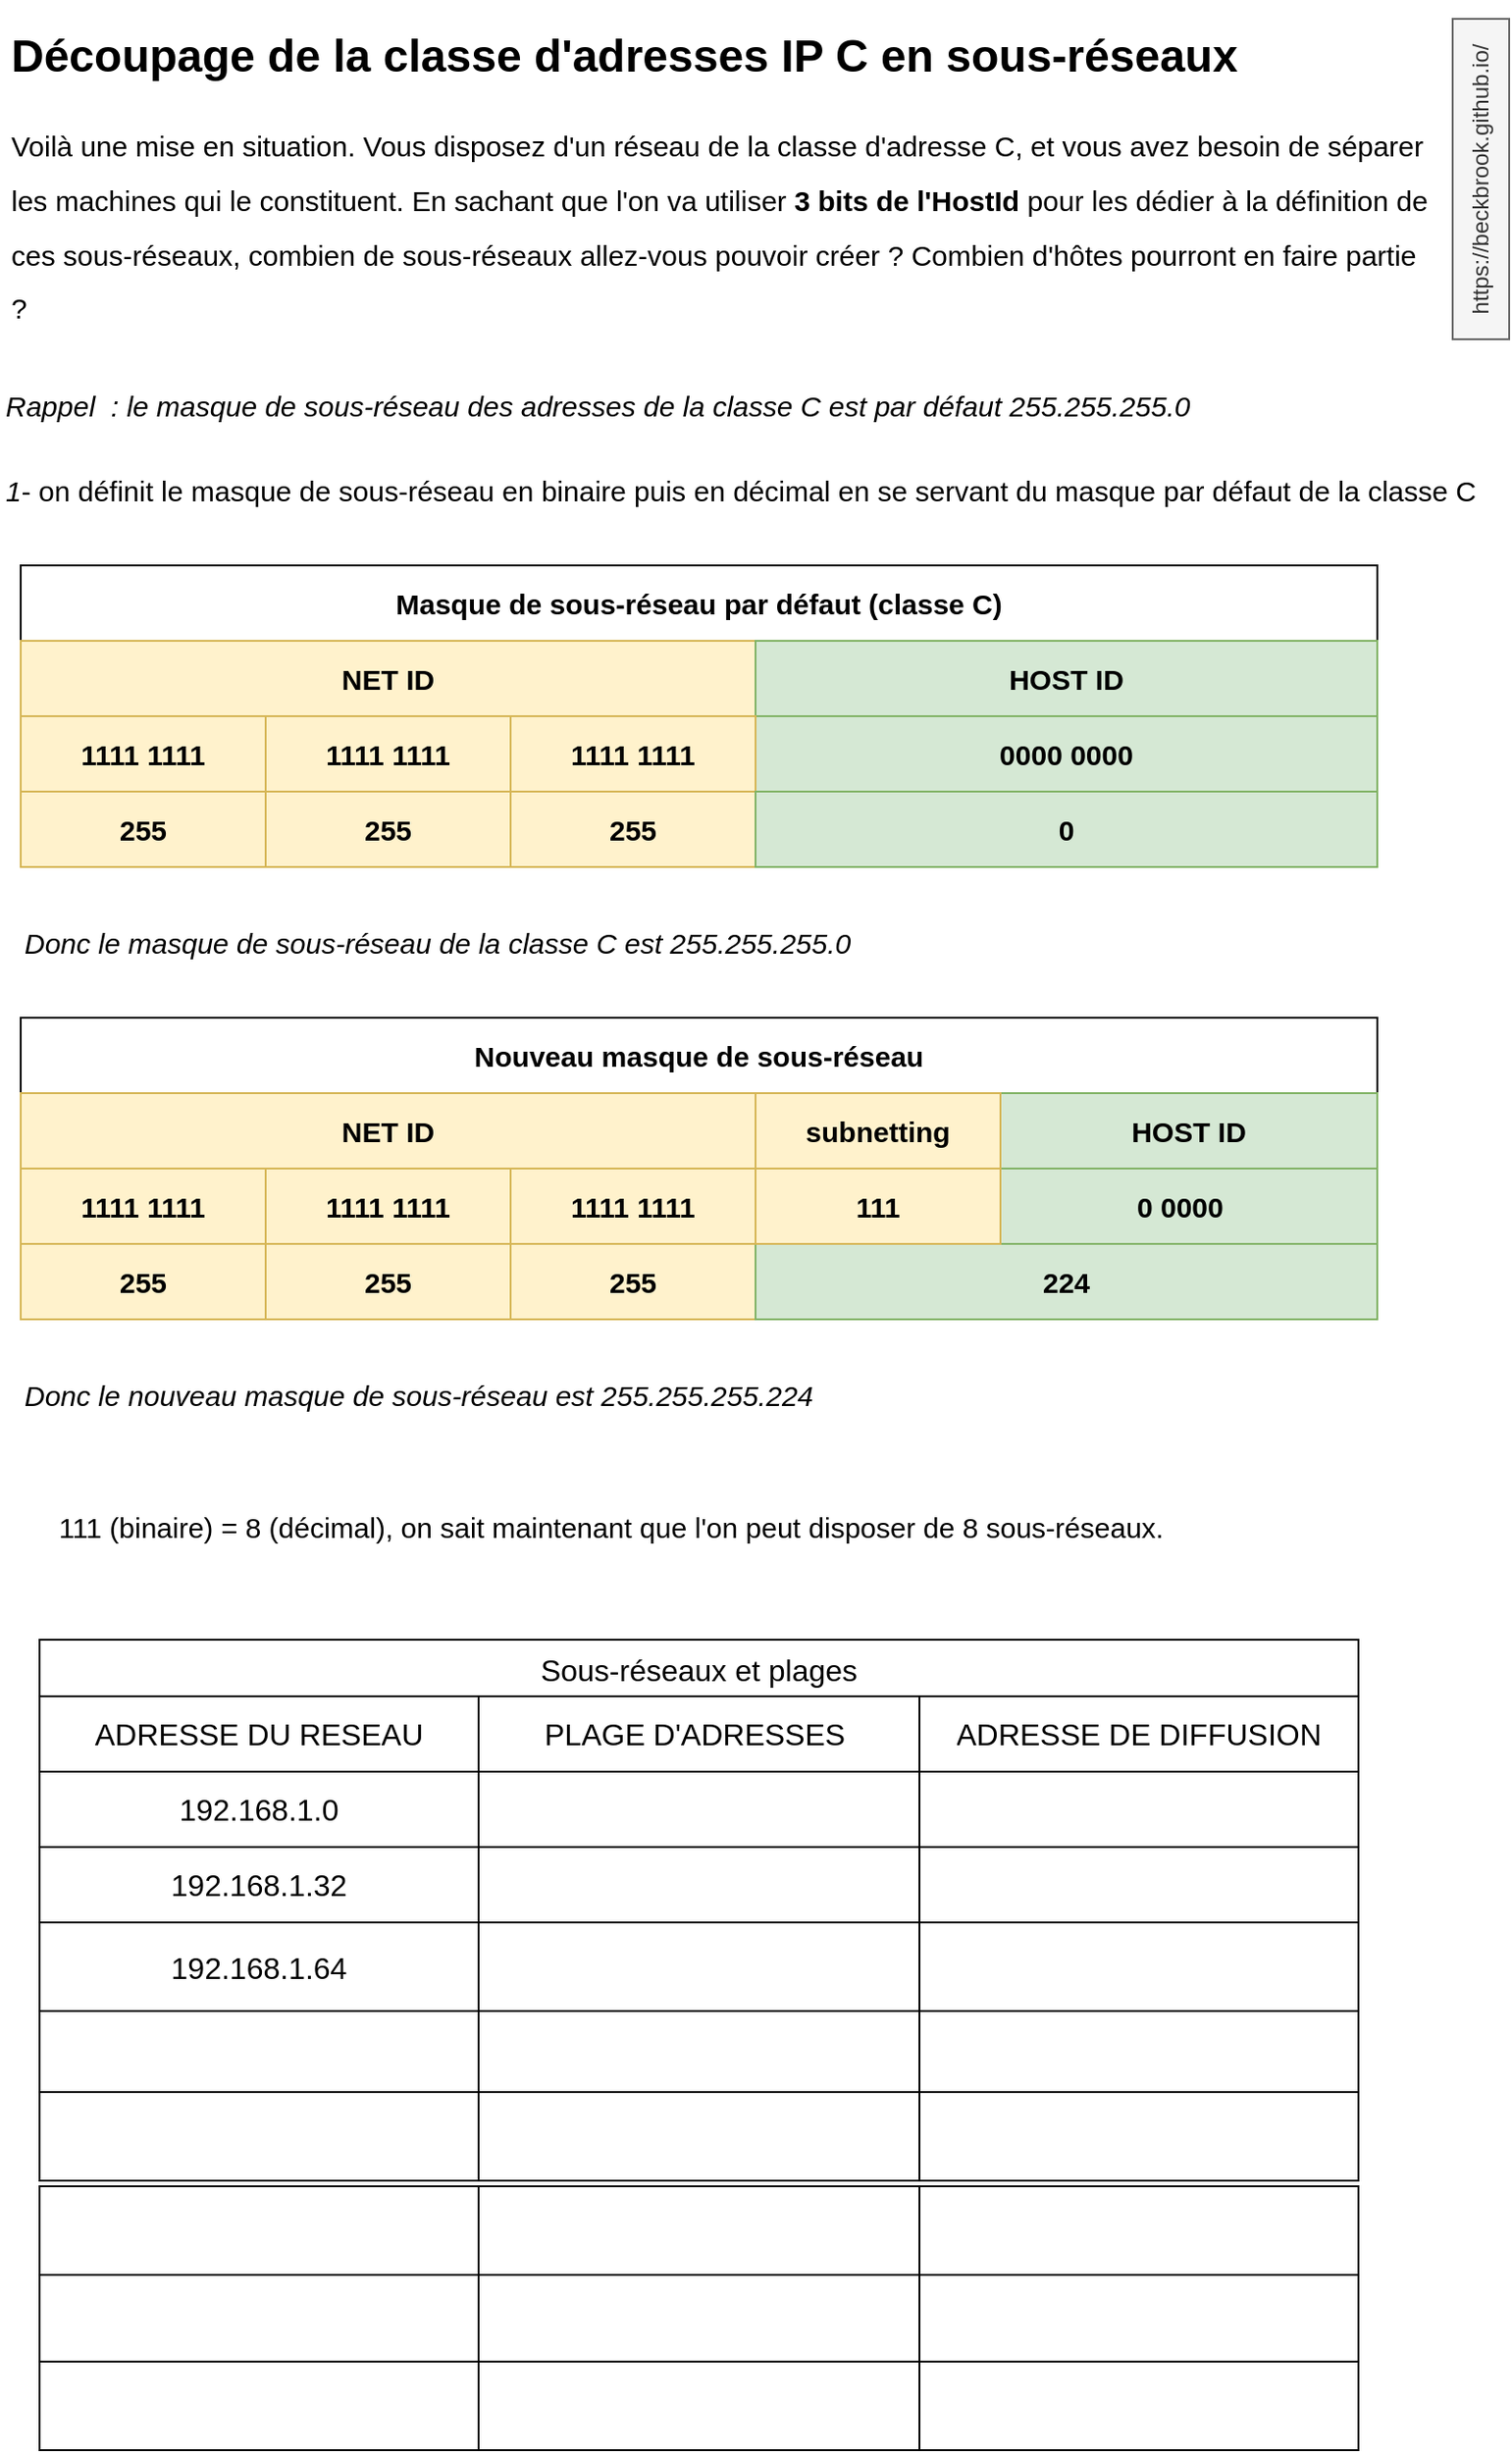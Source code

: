 <mxfile version="20.8.16" type="device"><diagram name="Page-1" id="z1PJQUIK_PUpoimXnbY0"><mxGraphModel dx="1381" dy="840" grid="1" gridSize="10" guides="1" tooltips="1" connect="1" arrows="1" fold="1" page="1" pageScale="1" pageWidth="827" pageHeight="1169" math="0" shadow="0"><root><mxCell id="0"/><mxCell id="1" parent="0"/><mxCell id="rnjeCcJ6CzmtPF7_3ov_-1" value="&lt;font style=&quot;font-size: 15px;&quot;&gt;&lt;b&gt;Masque de sous-réseau par défaut (classe C)&lt;/b&gt;&lt;/font&gt;" style="rounded=0;whiteSpace=wrap;html=1;" vertex="1" parent="1"><mxGeometry x="30" y="300" width="720" height="40" as="geometry"/></mxCell><mxCell id="rnjeCcJ6CzmtPF7_3ov_-2" value="https://beckbrook.github.io/" style="text;html=1;strokeColor=#666666;fillColor=#f5f5f5;align=center;verticalAlign=middle;whiteSpace=wrap;rounded=0;fontColor=#333333;rotation=-90;" vertex="1" parent="1"><mxGeometry x="720" y="80" width="170" height="30" as="geometry"/></mxCell><mxCell id="rnjeCcJ6CzmtPF7_3ov_-3" value="&lt;h1&gt;&lt;span style=&quot;background-color: initial;&quot;&gt;Découpage de la classe d'adresses IP C en sous-réseaux&amp;nbsp;&lt;/span&gt;&lt;/h1&gt;&lt;h1&gt;&lt;font style=&quot;font-size: 15px;&quot;&gt;&lt;span style=&quot;font-weight: 400;&quot;&gt;Voilà une mise en situation. Vous disposez d'un réseau de la classe d'adresse C, et vous avez besoin de séparer les machines qui le constituent. En sachant que l'on va utiliser&amp;nbsp;&lt;/span&gt;3 bits de l'HostId&lt;span style=&quot;font-weight: 400;&quot;&gt; pour les dédier à la définition de ces sous-réseaux, combien de sous-réseaux allez-vous pouvoir créer ? Combien d'hôtes pourront en faire partie ?&amp;nbsp;&lt;/span&gt;&lt;/font&gt;&lt;/h1&gt;" style="text;html=1;strokeColor=none;fillColor=none;spacing=5;spacingTop=-20;whiteSpace=wrap;overflow=hidden;rounded=0;" vertex="1" parent="1"><mxGeometry x="20" y="10" width="760" height="170" as="geometry"/></mxCell><mxCell id="rnjeCcJ6CzmtPF7_3ov_-4" value="&lt;i&gt;Rappel&amp;nbsp; : le masque de sous-réseau des adresses de la classe C est par défaut 255.255.255.0&lt;/i&gt;" style="text;html=1;strokeColor=none;fillColor=none;align=left;verticalAlign=middle;whiteSpace=wrap;rounded=0;fontSize=15;" vertex="1" parent="1"><mxGeometry x="20" y="200" width="690" height="30" as="geometry"/></mxCell><mxCell id="rnjeCcJ6CzmtPF7_3ov_-5" value="&lt;i&gt;1&lt;/i&gt;- on définit le masque de sous-réseau en binaire puis en décimal en se servant du masque par défaut de la classe C" style="text;html=1;strokeColor=none;fillColor=none;align=left;verticalAlign=middle;whiteSpace=wrap;rounded=0;fontSize=15;" vertex="1" parent="1"><mxGeometry x="20" y="250" width="790" height="20" as="geometry"/></mxCell><mxCell id="rnjeCcJ6CzmtPF7_3ov_-6" value="&lt;span style=&quot;font-size: 15px;&quot;&gt;&lt;b&gt;Nouveau masque de sous-réseau&lt;/b&gt;&lt;/span&gt;" style="rounded=0;whiteSpace=wrap;html=1;" vertex="1" parent="1"><mxGeometry x="30" y="540" width="720" height="40" as="geometry"/></mxCell><mxCell id="rnjeCcJ6CzmtPF7_3ov_-7" value="&lt;b style=&quot;border-color: var(--border-color); font-size: 15px;&quot;&gt;NET ID&lt;/b&gt;" style="rounded=0;whiteSpace=wrap;html=1;fillColor=#fff2cc;strokeColor=#d6b656;" vertex="1" parent="1"><mxGeometry x="30" y="340" width="390" height="40" as="geometry"/></mxCell><mxCell id="rnjeCcJ6CzmtPF7_3ov_-8" value="&lt;span style=&quot;font-size: 15px;&quot;&gt;&lt;b&gt;HOST ID&lt;/b&gt;&lt;/span&gt;" style="rounded=0;whiteSpace=wrap;html=1;fillColor=#d5e8d4;strokeColor=#82b366;" vertex="1" parent="1"><mxGeometry x="420" y="340" width="330" height="40" as="geometry"/></mxCell><mxCell id="rnjeCcJ6CzmtPF7_3ov_-9" value="&lt;b style=&quot;border-color: var(--border-color); font-size: 15px;&quot;&gt;1111 1111&lt;/b&gt;" style="rounded=0;whiteSpace=wrap;html=1;fillColor=#fff2cc;strokeColor=#d6b656;" vertex="1" parent="1"><mxGeometry x="30" y="380" width="130" height="40" as="geometry"/></mxCell><mxCell id="rnjeCcJ6CzmtPF7_3ov_-10" value="&lt;span style=&quot;font-size: 15px;&quot;&gt;&lt;b&gt;0000 0000&lt;/b&gt;&lt;/span&gt;" style="rounded=0;whiteSpace=wrap;html=1;fillColor=#d5e8d4;strokeColor=#82b366;" vertex="1" parent="1"><mxGeometry x="420" y="380" width="330" height="40" as="geometry"/></mxCell><mxCell id="rnjeCcJ6CzmtPF7_3ov_-11" value="&lt;b style=&quot;border-color: var(--border-color); font-size: 15px;&quot;&gt;1111 1111&lt;/b&gt;" style="rounded=0;whiteSpace=wrap;html=1;fillColor=#fff2cc;strokeColor=#d6b656;" vertex="1" parent="1"><mxGeometry x="160" y="380" width="130" height="40" as="geometry"/></mxCell><mxCell id="rnjeCcJ6CzmtPF7_3ov_-12" value="&lt;b style=&quot;border-color: var(--border-color); font-size: 15px;&quot;&gt;1111 1111&lt;/b&gt;" style="rounded=0;whiteSpace=wrap;html=1;fillColor=#fff2cc;strokeColor=#d6b656;" vertex="1" parent="1"><mxGeometry x="290" y="380" width="130" height="40" as="geometry"/></mxCell><mxCell id="rnjeCcJ6CzmtPF7_3ov_-13" value="&lt;b style=&quot;border-color: var(--border-color); font-size: 15px;&quot;&gt;255&lt;/b&gt;" style="rounded=0;whiteSpace=wrap;html=1;fillColor=#fff2cc;strokeColor=#d6b656;" vertex="1" parent="1"><mxGeometry x="30" y="420" width="130" height="40" as="geometry"/></mxCell><mxCell id="rnjeCcJ6CzmtPF7_3ov_-14" value="&lt;b style=&quot;border-color: var(--border-color); font-size: 15px;&quot;&gt;255&lt;/b&gt;" style="rounded=0;whiteSpace=wrap;html=1;fillColor=#fff2cc;strokeColor=#d6b656;" vertex="1" parent="1"><mxGeometry x="160" y="420" width="130" height="40" as="geometry"/></mxCell><mxCell id="rnjeCcJ6CzmtPF7_3ov_-15" value="&lt;b style=&quot;border-color: var(--border-color); font-size: 15px;&quot;&gt;255&lt;/b&gt;" style="rounded=0;whiteSpace=wrap;html=1;fillColor=#fff2cc;strokeColor=#d6b656;" vertex="1" parent="1"><mxGeometry x="290" y="420" width="130" height="40" as="geometry"/></mxCell><mxCell id="rnjeCcJ6CzmtPF7_3ov_-17" value="&lt;span style=&quot;font-size: 15px;&quot;&gt;&lt;b&gt;0&lt;/b&gt;&lt;/span&gt;" style="rounded=0;whiteSpace=wrap;html=1;fillColor=#d5e8d4;strokeColor=#82b366;" vertex="1" parent="1"><mxGeometry x="420" y="420" width="330" height="40" as="geometry"/></mxCell><mxCell id="rnjeCcJ6CzmtPF7_3ov_-18" value="&lt;i&gt;Donc le masque de sous-réseau de la classe C est 255.255.255.0&lt;/i&gt;" style="text;html=1;strokeColor=none;fillColor=none;align=left;verticalAlign=middle;whiteSpace=wrap;rounded=0;fontSize=15;" vertex="1" parent="1"><mxGeometry x="30" y="490" width="720" height="20" as="geometry"/></mxCell><mxCell id="rnjeCcJ6CzmtPF7_3ov_-19" value="&lt;b style=&quot;border-color: var(--border-color); font-size: 15px;&quot;&gt;NET ID&lt;/b&gt;" style="rounded=0;whiteSpace=wrap;html=1;fillColor=#fff2cc;strokeColor=#d6b656;" vertex="1" parent="1"><mxGeometry x="30" y="580" width="390" height="40" as="geometry"/></mxCell><mxCell id="rnjeCcJ6CzmtPF7_3ov_-20" value="&lt;span style=&quot;font-size: 15px;&quot;&gt;&lt;b&gt;HOST ID&lt;/b&gt;&lt;/span&gt;" style="rounded=0;whiteSpace=wrap;html=1;fillColor=#d5e8d4;strokeColor=#82b366;" vertex="1" parent="1"><mxGeometry x="550" y="580" width="200" height="40" as="geometry"/></mxCell><mxCell id="rnjeCcJ6CzmtPF7_3ov_-21" value="&lt;b style=&quot;border-color: var(--border-color); font-size: 15px;&quot;&gt;1111 1111&lt;/b&gt;" style="rounded=0;whiteSpace=wrap;html=1;fillColor=#fff2cc;strokeColor=#d6b656;" vertex="1" parent="1"><mxGeometry x="30" y="620" width="130" height="40" as="geometry"/></mxCell><mxCell id="rnjeCcJ6CzmtPF7_3ov_-22" value="&lt;span style=&quot;font-size: 15px;&quot;&gt;&lt;b&gt;&amp;nbsp; &amp;nbsp; &amp;nbsp; &amp;nbsp; &amp;nbsp; &amp;nbsp; &amp;nbsp; &amp;nbsp; &amp;nbsp; &amp;nbsp; &amp;nbsp; &amp;nbsp; &amp;nbsp; &amp;nbsp; &amp;nbsp;0 0000&lt;/b&gt;&lt;/span&gt;" style="rounded=0;whiteSpace=wrap;html=1;fillColor=#d5e8d4;strokeColor=#82b366;" vertex="1" parent="1"><mxGeometry x="420" y="620" width="330" height="40" as="geometry"/></mxCell><mxCell id="rnjeCcJ6CzmtPF7_3ov_-23" value="&lt;b style=&quot;border-color: var(--border-color); font-size: 15px;&quot;&gt;1111 1111&lt;/b&gt;" style="rounded=0;whiteSpace=wrap;html=1;fillColor=#fff2cc;strokeColor=#d6b656;" vertex="1" parent="1"><mxGeometry x="160" y="620" width="130" height="40" as="geometry"/></mxCell><mxCell id="rnjeCcJ6CzmtPF7_3ov_-24" value="&lt;b style=&quot;border-color: var(--border-color); font-size: 15px;&quot;&gt;1111 1111&lt;/b&gt;" style="rounded=0;whiteSpace=wrap;html=1;fillColor=#fff2cc;strokeColor=#d6b656;" vertex="1" parent="1"><mxGeometry x="290" y="620" width="130" height="40" as="geometry"/></mxCell><mxCell id="rnjeCcJ6CzmtPF7_3ov_-25" value="&lt;b style=&quot;border-color: var(--border-color); font-size: 15px;&quot;&gt;255&lt;/b&gt;" style="rounded=0;whiteSpace=wrap;html=1;fillColor=#fff2cc;strokeColor=#d6b656;" vertex="1" parent="1"><mxGeometry x="30" y="660" width="130" height="40" as="geometry"/></mxCell><mxCell id="rnjeCcJ6CzmtPF7_3ov_-26" value="&lt;b style=&quot;border-color: var(--border-color); font-size: 15px;&quot;&gt;255&lt;/b&gt;" style="rounded=0;whiteSpace=wrap;html=1;fillColor=#fff2cc;strokeColor=#d6b656;" vertex="1" parent="1"><mxGeometry x="160" y="660" width="130" height="40" as="geometry"/></mxCell><mxCell id="rnjeCcJ6CzmtPF7_3ov_-27" value="&lt;b style=&quot;border-color: var(--border-color); font-size: 15px;&quot;&gt;255&lt;/b&gt;" style="rounded=0;whiteSpace=wrap;html=1;fillColor=#fff2cc;strokeColor=#d6b656;" vertex="1" parent="1"><mxGeometry x="290" y="660" width="130" height="40" as="geometry"/></mxCell><mxCell id="rnjeCcJ6CzmtPF7_3ov_-28" value="&lt;span style=&quot;font-size: 15px;&quot;&gt;&lt;b&gt;224&lt;/b&gt;&lt;/span&gt;" style="rounded=0;whiteSpace=wrap;html=1;fillColor=#d5e8d4;strokeColor=#82b366;" vertex="1" parent="1"><mxGeometry x="420" y="660" width="330" height="40" as="geometry"/></mxCell><mxCell id="rnjeCcJ6CzmtPF7_3ov_-29" value="&lt;b style=&quot;border-color: var(--border-color); font-size: 15px;&quot;&gt;111&lt;/b&gt;" style="rounded=0;whiteSpace=wrap;html=1;fillColor=#fff2cc;strokeColor=#d6b656;" vertex="1" parent="1"><mxGeometry x="420" y="620" width="130" height="40" as="geometry"/></mxCell><mxCell id="rnjeCcJ6CzmtPF7_3ov_-30" value="&lt;span style=&quot;font-size: 15px;&quot;&gt;&lt;b&gt;subnetting&lt;/b&gt;&lt;/span&gt;" style="rounded=0;whiteSpace=wrap;html=1;fillColor=#fff2cc;strokeColor=#d6b656;" vertex="1" parent="1"><mxGeometry x="420" y="580" width="130" height="40" as="geometry"/></mxCell><mxCell id="rnjeCcJ6CzmtPF7_3ov_-31" value="&lt;i&gt;Donc le nouveau masque de sous-réseau est 255.255.255.224&lt;/i&gt;" style="text;html=1;strokeColor=none;fillColor=none;align=left;verticalAlign=middle;whiteSpace=wrap;rounded=0;fontSize=15;" vertex="1" parent="1"><mxGeometry x="30" y="730" width="720" height="20" as="geometry"/></mxCell><mxCell id="rnjeCcJ6CzmtPF7_3ov_-33" value="Sous-réseaux et plages" style="shape=table;startSize=30;container=1;collapsible=0;childLayout=tableLayout;strokeColor=default;fontSize=16;" vertex="1" parent="1"><mxGeometry x="40" y="870" width="700" height="150" as="geometry"/></mxCell><mxCell id="rnjeCcJ6CzmtPF7_3ov_-38" value="" style="shape=tableRow;horizontal=0;startSize=0;swimlaneHead=0;swimlaneBody=0;strokeColor=inherit;top=0;left=0;bottom=0;right=0;collapsible=0;dropTarget=0;fillColor=none;points=[[0,0.5],[1,0.5]];portConstraint=eastwest;fontSize=16;" vertex="1" parent="rnjeCcJ6CzmtPF7_3ov_-33"><mxGeometry y="30" width="700" height="40" as="geometry"/></mxCell><mxCell id="rnjeCcJ6CzmtPF7_3ov_-39" value="ADRESSE DU RESEAU" style="shape=partialRectangle;html=1;whiteSpace=wrap;connectable=0;strokeColor=inherit;overflow=hidden;fillColor=none;top=0;left=0;bottom=0;right=0;pointerEvents=1;fontSize=16;" vertex="1" parent="rnjeCcJ6CzmtPF7_3ov_-38"><mxGeometry width="233" height="40" as="geometry"><mxRectangle width="233" height="40" as="alternateBounds"/></mxGeometry></mxCell><mxCell id="rnjeCcJ6CzmtPF7_3ov_-40" value="PLAGE D'ADRESSES&amp;nbsp;" style="shape=partialRectangle;html=1;whiteSpace=wrap;connectable=0;strokeColor=inherit;overflow=hidden;fillColor=none;top=0;left=0;bottom=0;right=0;pointerEvents=1;fontSize=16;" vertex="1" parent="rnjeCcJ6CzmtPF7_3ov_-38"><mxGeometry x="233" width="234" height="40" as="geometry"><mxRectangle width="234" height="40" as="alternateBounds"/></mxGeometry></mxCell><mxCell id="rnjeCcJ6CzmtPF7_3ov_-41" value="ADRESSE DE DIFFUSION" style="shape=partialRectangle;html=1;whiteSpace=wrap;connectable=0;strokeColor=inherit;overflow=hidden;fillColor=none;top=0;left=0;bottom=0;right=0;pointerEvents=1;fontSize=16;" vertex="1" parent="rnjeCcJ6CzmtPF7_3ov_-38"><mxGeometry x="467" width="233" height="40" as="geometry"><mxRectangle width="233" height="40" as="alternateBounds"/></mxGeometry></mxCell><mxCell id="rnjeCcJ6CzmtPF7_3ov_-42" value="" style="shape=tableRow;horizontal=0;startSize=0;swimlaneHead=0;swimlaneBody=0;strokeColor=inherit;top=0;left=0;bottom=0;right=0;collapsible=0;dropTarget=0;fillColor=none;points=[[0,0.5],[1,0.5]];portConstraint=eastwest;fontSize=16;" vertex="1" parent="rnjeCcJ6CzmtPF7_3ov_-33"><mxGeometry y="70" width="700" height="40" as="geometry"/></mxCell><mxCell id="rnjeCcJ6CzmtPF7_3ov_-43" value="192.168.1.0" style="shape=partialRectangle;html=1;whiteSpace=wrap;connectable=0;strokeColor=inherit;overflow=hidden;fillColor=none;top=0;left=0;bottom=0;right=0;pointerEvents=1;fontSize=16;" vertex="1" parent="rnjeCcJ6CzmtPF7_3ov_-42"><mxGeometry width="233" height="40" as="geometry"><mxRectangle width="233" height="40" as="alternateBounds"/></mxGeometry></mxCell><mxCell id="rnjeCcJ6CzmtPF7_3ov_-44" value="" style="shape=partialRectangle;html=1;whiteSpace=wrap;connectable=0;strokeColor=inherit;overflow=hidden;fillColor=none;top=0;left=0;bottom=0;right=0;pointerEvents=1;fontSize=16;" vertex="1" parent="rnjeCcJ6CzmtPF7_3ov_-42"><mxGeometry x="233" width="234" height="40" as="geometry"><mxRectangle width="234" height="40" as="alternateBounds"/></mxGeometry></mxCell><mxCell id="rnjeCcJ6CzmtPF7_3ov_-45" value="" style="shape=partialRectangle;html=1;whiteSpace=wrap;connectable=0;strokeColor=inherit;overflow=hidden;fillColor=none;top=0;left=0;bottom=0;right=0;pointerEvents=1;fontSize=16;" vertex="1" parent="rnjeCcJ6CzmtPF7_3ov_-42"><mxGeometry x="467" width="233" height="40" as="geometry"><mxRectangle width="233" height="40" as="alternateBounds"/></mxGeometry></mxCell><mxCell id="rnjeCcJ6CzmtPF7_3ov_-34" value="" style="shape=tableRow;horizontal=0;startSize=0;swimlaneHead=0;swimlaneBody=0;strokeColor=inherit;top=0;left=0;bottom=0;right=0;collapsible=0;dropTarget=0;fillColor=none;points=[[0,0.5],[1,0.5]];portConstraint=eastwest;fontSize=16;" vertex="1" parent="rnjeCcJ6CzmtPF7_3ov_-33"><mxGeometry y="110" width="700" height="40" as="geometry"/></mxCell><mxCell id="rnjeCcJ6CzmtPF7_3ov_-35" value="192.168.1.32" style="shape=partialRectangle;html=1;whiteSpace=wrap;connectable=0;strokeColor=inherit;overflow=hidden;fillColor=none;top=0;left=0;bottom=0;right=0;pointerEvents=1;fontSize=16;" vertex="1" parent="rnjeCcJ6CzmtPF7_3ov_-34"><mxGeometry width="233" height="40" as="geometry"><mxRectangle width="233" height="40" as="alternateBounds"/></mxGeometry></mxCell><mxCell id="rnjeCcJ6CzmtPF7_3ov_-36" value="" style="shape=partialRectangle;html=1;whiteSpace=wrap;connectable=0;strokeColor=inherit;overflow=hidden;fillColor=none;top=0;left=0;bottom=0;right=0;pointerEvents=1;fontSize=16;" vertex="1" parent="rnjeCcJ6CzmtPF7_3ov_-34"><mxGeometry x="233" width="234" height="40" as="geometry"><mxRectangle width="234" height="40" as="alternateBounds"/></mxGeometry></mxCell><mxCell id="rnjeCcJ6CzmtPF7_3ov_-37" value="" style="shape=partialRectangle;html=1;whiteSpace=wrap;connectable=0;strokeColor=inherit;overflow=hidden;fillColor=none;top=0;left=0;bottom=0;right=0;pointerEvents=1;fontSize=16;" vertex="1" parent="rnjeCcJ6CzmtPF7_3ov_-34"><mxGeometry x="467" width="233" height="40" as="geometry"><mxRectangle width="233" height="40" as="alternateBounds"/></mxGeometry></mxCell><mxCell id="rnjeCcJ6CzmtPF7_3ov_-51" value="&lt;i&gt;&amp;nbsp; &amp;nbsp; &amp;nbsp; &amp;nbsp;&lt;/i&gt;111 (binaire) = 8 (décimal), on sait maintenant que l'on peut disposer de 8 sous-réseaux." style="text;html=1;strokeColor=none;fillColor=none;align=left;verticalAlign=middle;whiteSpace=wrap;rounded=0;fontSize=15;" vertex="1" parent="1"><mxGeometry x="19" y="800" width="790" height="20" as="geometry"/></mxCell><mxCell id="rnjeCcJ6CzmtPF7_3ov_-52" value="" style="shape=tableRow;horizontal=0;startSize=0;swimlaneHead=0;swimlaneBody=0;strokeColor=inherit;top=0;left=0;bottom=0;right=0;collapsible=0;dropTarget=0;fillColor=none;points=[[0,0.5],[1,0.5]];portConstraint=eastwest;fontSize=16;" vertex="1" parent="1"><mxGeometry x="400" y="910" width="180" height="40" as="geometry"/></mxCell><mxCell id="rnjeCcJ6CzmtPF7_3ov_-54" value="" style="shape=partialRectangle;html=1;whiteSpace=wrap;connectable=0;strokeColor=inherit;overflow=hidden;fillColor=none;top=0;left=0;bottom=0;right=0;pointerEvents=1;fontSize=16;" vertex="1" parent="rnjeCcJ6CzmtPF7_3ov_-52"><mxGeometry x="60" width="60" height="40" as="geometry"><mxRectangle width="60" height="40" as="alternateBounds"/></mxGeometry></mxCell><mxCell id="rnjeCcJ6CzmtPF7_3ov_-56" value="" style="shape=table;startSize=0;container=1;collapsible=0;childLayout=tableLayout;fontSize=16;fillColor=none;" vertex="1" parent="1"><mxGeometry x="40" y="1020" width="700" height="137" as="geometry"/></mxCell><mxCell id="rnjeCcJ6CzmtPF7_3ov_-57" value="" style="shape=tableRow;horizontal=0;startSize=0;swimlaneHead=0;swimlaneBody=0;strokeColor=inherit;top=0;left=0;bottom=0;right=0;collapsible=0;dropTarget=0;fillColor=none;points=[[0,0.5],[1,0.5]];portConstraint=eastwest;fontSize=16;" vertex="1" parent="rnjeCcJ6CzmtPF7_3ov_-56"><mxGeometry width="700" height="47" as="geometry"/></mxCell><mxCell id="rnjeCcJ6CzmtPF7_3ov_-58" value="192.168.1.64" style="shape=partialRectangle;html=1;whiteSpace=wrap;connectable=0;strokeColor=inherit;overflow=hidden;fillColor=none;top=0;left=0;bottom=0;right=0;pointerEvents=1;fontSize=16;" vertex="1" parent="rnjeCcJ6CzmtPF7_3ov_-57"><mxGeometry width="233" height="47" as="geometry"><mxRectangle width="233" height="47" as="alternateBounds"/></mxGeometry></mxCell><mxCell id="rnjeCcJ6CzmtPF7_3ov_-59" value="" style="shape=partialRectangle;html=1;whiteSpace=wrap;connectable=0;strokeColor=inherit;overflow=hidden;fillColor=none;top=0;left=0;bottom=0;right=0;pointerEvents=1;fontSize=16;" vertex="1" parent="rnjeCcJ6CzmtPF7_3ov_-57"><mxGeometry x="233" width="234" height="47" as="geometry"><mxRectangle width="234" height="47" as="alternateBounds"/></mxGeometry></mxCell><mxCell id="rnjeCcJ6CzmtPF7_3ov_-60" value="" style="shape=partialRectangle;html=1;whiteSpace=wrap;connectable=0;strokeColor=inherit;overflow=hidden;fillColor=none;top=0;left=0;bottom=0;right=0;pointerEvents=1;fontSize=16;" vertex="1" parent="rnjeCcJ6CzmtPF7_3ov_-57"><mxGeometry x="467" width="233" height="47" as="geometry"><mxRectangle width="233" height="47" as="alternateBounds"/></mxGeometry></mxCell><mxCell id="rnjeCcJ6CzmtPF7_3ov_-61" value="" style="shape=tableRow;horizontal=0;startSize=0;swimlaneHead=0;swimlaneBody=0;strokeColor=inherit;top=0;left=0;bottom=0;right=0;collapsible=0;dropTarget=0;fillColor=none;points=[[0,0.5],[1,0.5]];portConstraint=eastwest;fontSize=16;" vertex="1" parent="rnjeCcJ6CzmtPF7_3ov_-56"><mxGeometry y="47" width="700" height="43" as="geometry"/></mxCell><mxCell id="rnjeCcJ6CzmtPF7_3ov_-62" value="" style="shape=partialRectangle;html=1;whiteSpace=wrap;connectable=0;strokeColor=inherit;overflow=hidden;fillColor=none;top=0;left=0;bottom=0;right=0;pointerEvents=1;fontSize=16;" vertex="1" parent="rnjeCcJ6CzmtPF7_3ov_-61"><mxGeometry width="233" height="43" as="geometry"><mxRectangle width="233" height="43" as="alternateBounds"/></mxGeometry></mxCell><mxCell id="rnjeCcJ6CzmtPF7_3ov_-63" value="" style="shape=partialRectangle;html=1;whiteSpace=wrap;connectable=0;strokeColor=inherit;overflow=hidden;fillColor=none;top=0;left=0;bottom=0;right=0;pointerEvents=1;fontSize=16;" vertex="1" parent="rnjeCcJ6CzmtPF7_3ov_-61"><mxGeometry x="233" width="234" height="43" as="geometry"><mxRectangle width="234" height="43" as="alternateBounds"/></mxGeometry></mxCell><mxCell id="rnjeCcJ6CzmtPF7_3ov_-64" value="" style="shape=partialRectangle;html=1;whiteSpace=wrap;connectable=0;strokeColor=inherit;overflow=hidden;fillColor=none;top=0;left=0;bottom=0;right=0;pointerEvents=1;fontSize=16;" vertex="1" parent="rnjeCcJ6CzmtPF7_3ov_-61"><mxGeometry x="467" width="233" height="43" as="geometry"><mxRectangle width="233" height="43" as="alternateBounds"/></mxGeometry></mxCell><mxCell id="rnjeCcJ6CzmtPF7_3ov_-65" value="" style="shape=tableRow;horizontal=0;startSize=0;swimlaneHead=0;swimlaneBody=0;strokeColor=inherit;top=0;left=0;bottom=0;right=0;collapsible=0;dropTarget=0;fillColor=none;points=[[0,0.5],[1,0.5]];portConstraint=eastwest;fontSize=16;" vertex="1" parent="rnjeCcJ6CzmtPF7_3ov_-56"><mxGeometry y="90" width="700" height="47" as="geometry"/></mxCell><mxCell id="rnjeCcJ6CzmtPF7_3ov_-66" value="" style="shape=partialRectangle;html=1;whiteSpace=wrap;connectable=0;strokeColor=inherit;overflow=hidden;fillColor=none;top=0;left=0;bottom=0;right=0;pointerEvents=1;fontSize=16;" vertex="1" parent="rnjeCcJ6CzmtPF7_3ov_-65"><mxGeometry width="233" height="47" as="geometry"><mxRectangle width="233" height="47" as="alternateBounds"/></mxGeometry></mxCell><mxCell id="rnjeCcJ6CzmtPF7_3ov_-67" value="" style="shape=partialRectangle;html=1;whiteSpace=wrap;connectable=0;strokeColor=inherit;overflow=hidden;fillColor=none;top=0;left=0;bottom=0;right=0;pointerEvents=1;fontSize=16;" vertex="1" parent="rnjeCcJ6CzmtPF7_3ov_-65"><mxGeometry x="233" width="234" height="47" as="geometry"><mxRectangle width="234" height="47" as="alternateBounds"/></mxGeometry></mxCell><mxCell id="rnjeCcJ6CzmtPF7_3ov_-68" value="" style="shape=partialRectangle;html=1;whiteSpace=wrap;connectable=0;strokeColor=inherit;overflow=hidden;fillColor=none;top=0;left=0;bottom=0;right=0;pointerEvents=1;fontSize=16;" vertex="1" parent="rnjeCcJ6CzmtPF7_3ov_-65"><mxGeometry x="467" width="233" height="47" as="geometry"><mxRectangle width="233" height="47" as="alternateBounds"/></mxGeometry></mxCell><mxCell id="rnjeCcJ6CzmtPF7_3ov_-69" value="" style="shape=table;startSize=0;container=1;collapsible=0;childLayout=tableLayout;fontSize=16;fillColor=none;" vertex="1" parent="1"><mxGeometry x="40" y="1160" width="700" height="140" as="geometry"/></mxCell><mxCell id="rnjeCcJ6CzmtPF7_3ov_-70" value="" style="shape=tableRow;horizontal=0;startSize=0;swimlaneHead=0;swimlaneBody=0;strokeColor=inherit;top=0;left=0;bottom=0;right=0;collapsible=0;dropTarget=0;fillColor=none;points=[[0,0.5],[1,0.5]];portConstraint=eastwest;fontSize=16;" vertex="1" parent="rnjeCcJ6CzmtPF7_3ov_-69"><mxGeometry width="700" height="47" as="geometry"/></mxCell><mxCell id="rnjeCcJ6CzmtPF7_3ov_-71" value="" style="shape=partialRectangle;html=1;whiteSpace=wrap;connectable=0;strokeColor=inherit;overflow=hidden;fillColor=none;top=0;left=0;bottom=0;right=0;pointerEvents=1;fontSize=16;" vertex="1" parent="rnjeCcJ6CzmtPF7_3ov_-70"><mxGeometry width="233" height="47" as="geometry"><mxRectangle width="233" height="47" as="alternateBounds"/></mxGeometry></mxCell><mxCell id="rnjeCcJ6CzmtPF7_3ov_-72" value="" style="shape=partialRectangle;html=1;whiteSpace=wrap;connectable=0;strokeColor=inherit;overflow=hidden;fillColor=none;top=0;left=0;bottom=0;right=0;pointerEvents=1;fontSize=16;" vertex="1" parent="rnjeCcJ6CzmtPF7_3ov_-70"><mxGeometry x="233" width="234" height="47" as="geometry"><mxRectangle width="234" height="47" as="alternateBounds"/></mxGeometry></mxCell><mxCell id="rnjeCcJ6CzmtPF7_3ov_-73" value="" style="shape=partialRectangle;html=1;whiteSpace=wrap;connectable=0;strokeColor=inherit;overflow=hidden;fillColor=none;top=0;left=0;bottom=0;right=0;pointerEvents=1;fontSize=16;" vertex="1" parent="rnjeCcJ6CzmtPF7_3ov_-70"><mxGeometry x="467" width="233" height="47" as="geometry"><mxRectangle width="233" height="47" as="alternateBounds"/></mxGeometry></mxCell><mxCell id="rnjeCcJ6CzmtPF7_3ov_-74" value="" style="shape=tableRow;horizontal=0;startSize=0;swimlaneHead=0;swimlaneBody=0;strokeColor=inherit;top=0;left=0;bottom=0;right=0;collapsible=0;dropTarget=0;fillColor=none;points=[[0,0.5],[1,0.5]];portConstraint=eastwest;fontSize=16;" vertex="1" parent="rnjeCcJ6CzmtPF7_3ov_-69"><mxGeometry y="47" width="700" height="46" as="geometry"/></mxCell><mxCell id="rnjeCcJ6CzmtPF7_3ov_-75" value="" style="shape=partialRectangle;html=1;whiteSpace=wrap;connectable=0;strokeColor=inherit;overflow=hidden;fillColor=none;top=0;left=0;bottom=0;right=0;pointerEvents=1;fontSize=16;" vertex="1" parent="rnjeCcJ6CzmtPF7_3ov_-74"><mxGeometry width="233" height="46" as="geometry"><mxRectangle width="233" height="46" as="alternateBounds"/></mxGeometry></mxCell><mxCell id="rnjeCcJ6CzmtPF7_3ov_-76" value="" style="shape=partialRectangle;html=1;whiteSpace=wrap;connectable=0;strokeColor=inherit;overflow=hidden;fillColor=none;top=0;left=0;bottom=0;right=0;pointerEvents=1;fontSize=16;" vertex="1" parent="rnjeCcJ6CzmtPF7_3ov_-74"><mxGeometry x="233" width="234" height="46" as="geometry"><mxRectangle width="234" height="46" as="alternateBounds"/></mxGeometry></mxCell><mxCell id="rnjeCcJ6CzmtPF7_3ov_-77" value="" style="shape=partialRectangle;html=1;whiteSpace=wrap;connectable=0;strokeColor=inherit;overflow=hidden;fillColor=none;top=0;left=0;bottom=0;right=0;pointerEvents=1;fontSize=16;" vertex="1" parent="rnjeCcJ6CzmtPF7_3ov_-74"><mxGeometry x="467" width="233" height="46" as="geometry"><mxRectangle width="233" height="46" as="alternateBounds"/></mxGeometry></mxCell><mxCell id="rnjeCcJ6CzmtPF7_3ov_-78" value="" style="shape=tableRow;horizontal=0;startSize=0;swimlaneHead=0;swimlaneBody=0;strokeColor=inherit;top=0;left=0;bottom=0;right=0;collapsible=0;dropTarget=0;fillColor=none;points=[[0,0.5],[1,0.5]];portConstraint=eastwest;fontSize=16;" vertex="1" parent="rnjeCcJ6CzmtPF7_3ov_-69"><mxGeometry y="93" width="700" height="47" as="geometry"/></mxCell><mxCell id="rnjeCcJ6CzmtPF7_3ov_-79" value="" style="shape=partialRectangle;html=1;whiteSpace=wrap;connectable=0;strokeColor=inherit;overflow=hidden;fillColor=none;top=0;left=0;bottom=0;right=0;pointerEvents=1;fontSize=16;" vertex="1" parent="rnjeCcJ6CzmtPF7_3ov_-78"><mxGeometry width="233" height="47" as="geometry"><mxRectangle width="233" height="47" as="alternateBounds"/></mxGeometry></mxCell><mxCell id="rnjeCcJ6CzmtPF7_3ov_-80" value="" style="shape=partialRectangle;html=1;whiteSpace=wrap;connectable=0;strokeColor=inherit;overflow=hidden;fillColor=none;top=0;left=0;bottom=0;right=0;pointerEvents=1;fontSize=16;" vertex="1" parent="rnjeCcJ6CzmtPF7_3ov_-78"><mxGeometry x="233" width="234" height="47" as="geometry"><mxRectangle width="234" height="47" as="alternateBounds"/></mxGeometry></mxCell><mxCell id="rnjeCcJ6CzmtPF7_3ov_-81" value="" style="shape=partialRectangle;html=1;whiteSpace=wrap;connectable=0;strokeColor=inherit;overflow=hidden;fillColor=none;top=0;left=0;bottom=0;right=0;pointerEvents=1;fontSize=16;" vertex="1" parent="rnjeCcJ6CzmtPF7_3ov_-78"><mxGeometry x="467" width="233" height="47" as="geometry"><mxRectangle width="233" height="47" as="alternateBounds"/></mxGeometry></mxCell></root></mxGraphModel></diagram></mxfile>